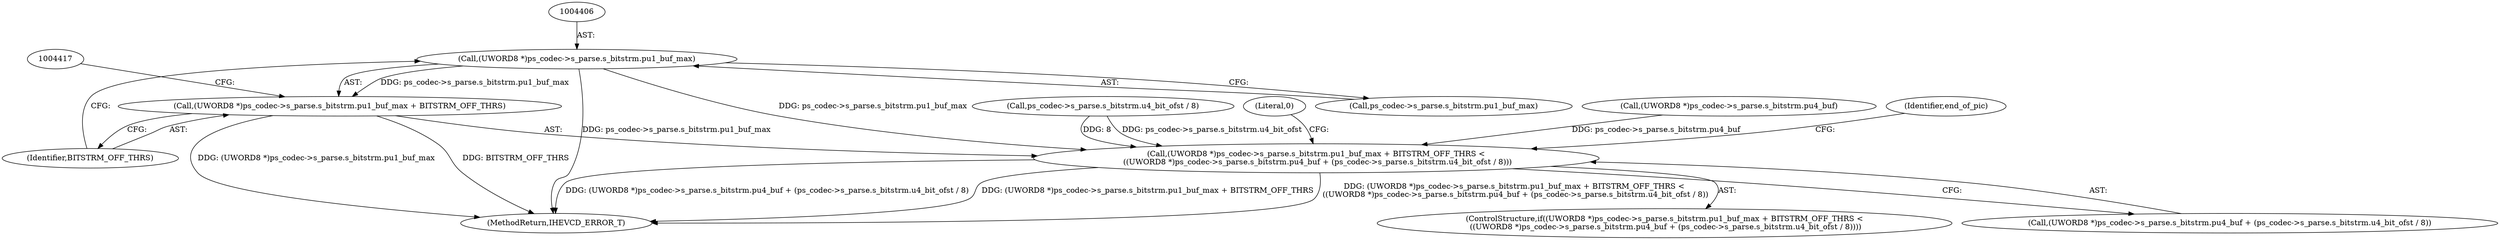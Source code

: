 digraph "0_Android_2b9fb0c2074d370a254b35e2489de2d94943578d@pointer" {
"1004405" [label="(Call,(UWORD8 *)ps_codec->s_parse.s_bitstrm.pu1_buf_max)"];
"1004403" [label="(Call,(UWORD8 *)ps_codec->s_parse.s_bitstrm.pu1_buf_max + BITSTRM_OFF_THRS <\n ((UWORD8 *)ps_codec->s_parse.s_bitstrm.pu4_buf + (ps_codec->s_parse.s_bitstrm.u4_bit_ofst / 8)))"];
"1004404" [label="(Call,(UWORD8 *)ps_codec->s_parse.s_bitstrm.pu1_buf_max + BITSTRM_OFF_THRS)"];
"1004403" [label="(Call,(UWORD8 *)ps_codec->s_parse.s_bitstrm.pu1_buf_max + BITSTRM_OFF_THRS <\n ((UWORD8 *)ps_codec->s_parse.s_bitstrm.pu4_buf + (ps_codec->s_parse.s_bitstrm.u4_bit_ofst / 8)))"];
"1004425" [label="(Call,ps_codec->s_parse.s_bitstrm.u4_bit_ofst / 8)"];
"1004437" [label="(Literal,0)"];
"1004415" [label="(Call,(UWORD8 *)ps_codec->s_parse.s_bitstrm.pu4_buf + (ps_codec->s_parse.s_bitstrm.u4_bit_ofst / 8))"];
"1004404" [label="(Call,(UWORD8 *)ps_codec->s_parse.s_bitstrm.pu1_buf_max + BITSTRM_OFF_THRS)"];
"1004416" [label="(Call,(UWORD8 *)ps_codec->s_parse.s_bitstrm.pu4_buf)"];
"1004405" [label="(Call,(UWORD8 *)ps_codec->s_parse.s_bitstrm.pu1_buf_max)"];
"1004414" [label="(Identifier,BITSTRM_OFF_THRS)"];
"1004445" [label="(Identifier,end_of_pic)"];
"1004402" [label="(ControlStructure,if((UWORD8 *)ps_codec->s_parse.s_bitstrm.pu1_buf_max + BITSTRM_OFF_THRS <\n ((UWORD8 *)ps_codec->s_parse.s_bitstrm.pu4_buf + (ps_codec->s_parse.s_bitstrm.u4_bit_ofst / 8))))"];
"1004407" [label="(Call,ps_codec->s_parse.s_bitstrm.pu1_buf_max)"];
"1004845" [label="(MethodReturn,IHEVCD_ERROR_T)"];
"1004405" -> "1004404"  [label="AST: "];
"1004405" -> "1004407"  [label="CFG: "];
"1004406" -> "1004405"  [label="AST: "];
"1004407" -> "1004405"  [label="AST: "];
"1004414" -> "1004405"  [label="CFG: "];
"1004405" -> "1004845"  [label="DDG: ps_codec->s_parse.s_bitstrm.pu1_buf_max"];
"1004405" -> "1004403"  [label="DDG: ps_codec->s_parse.s_bitstrm.pu1_buf_max"];
"1004405" -> "1004404"  [label="DDG: ps_codec->s_parse.s_bitstrm.pu1_buf_max"];
"1004403" -> "1004402"  [label="AST: "];
"1004403" -> "1004415"  [label="CFG: "];
"1004404" -> "1004403"  [label="AST: "];
"1004415" -> "1004403"  [label="AST: "];
"1004437" -> "1004403"  [label="CFG: "];
"1004445" -> "1004403"  [label="CFG: "];
"1004403" -> "1004845"  [label="DDG: (UWORD8 *)ps_codec->s_parse.s_bitstrm.pu4_buf + (ps_codec->s_parse.s_bitstrm.u4_bit_ofst / 8)"];
"1004403" -> "1004845"  [label="DDG: (UWORD8 *)ps_codec->s_parse.s_bitstrm.pu1_buf_max + BITSTRM_OFF_THRS"];
"1004403" -> "1004845"  [label="DDG: (UWORD8 *)ps_codec->s_parse.s_bitstrm.pu1_buf_max + BITSTRM_OFF_THRS <\n ((UWORD8 *)ps_codec->s_parse.s_bitstrm.pu4_buf + (ps_codec->s_parse.s_bitstrm.u4_bit_ofst / 8))"];
"1004416" -> "1004403"  [label="DDG: ps_codec->s_parse.s_bitstrm.pu4_buf"];
"1004425" -> "1004403"  [label="DDG: ps_codec->s_parse.s_bitstrm.u4_bit_ofst"];
"1004425" -> "1004403"  [label="DDG: 8"];
"1004404" -> "1004414"  [label="CFG: "];
"1004414" -> "1004404"  [label="AST: "];
"1004417" -> "1004404"  [label="CFG: "];
"1004404" -> "1004845"  [label="DDG: BITSTRM_OFF_THRS"];
"1004404" -> "1004845"  [label="DDG: (UWORD8 *)ps_codec->s_parse.s_bitstrm.pu1_buf_max"];
}
